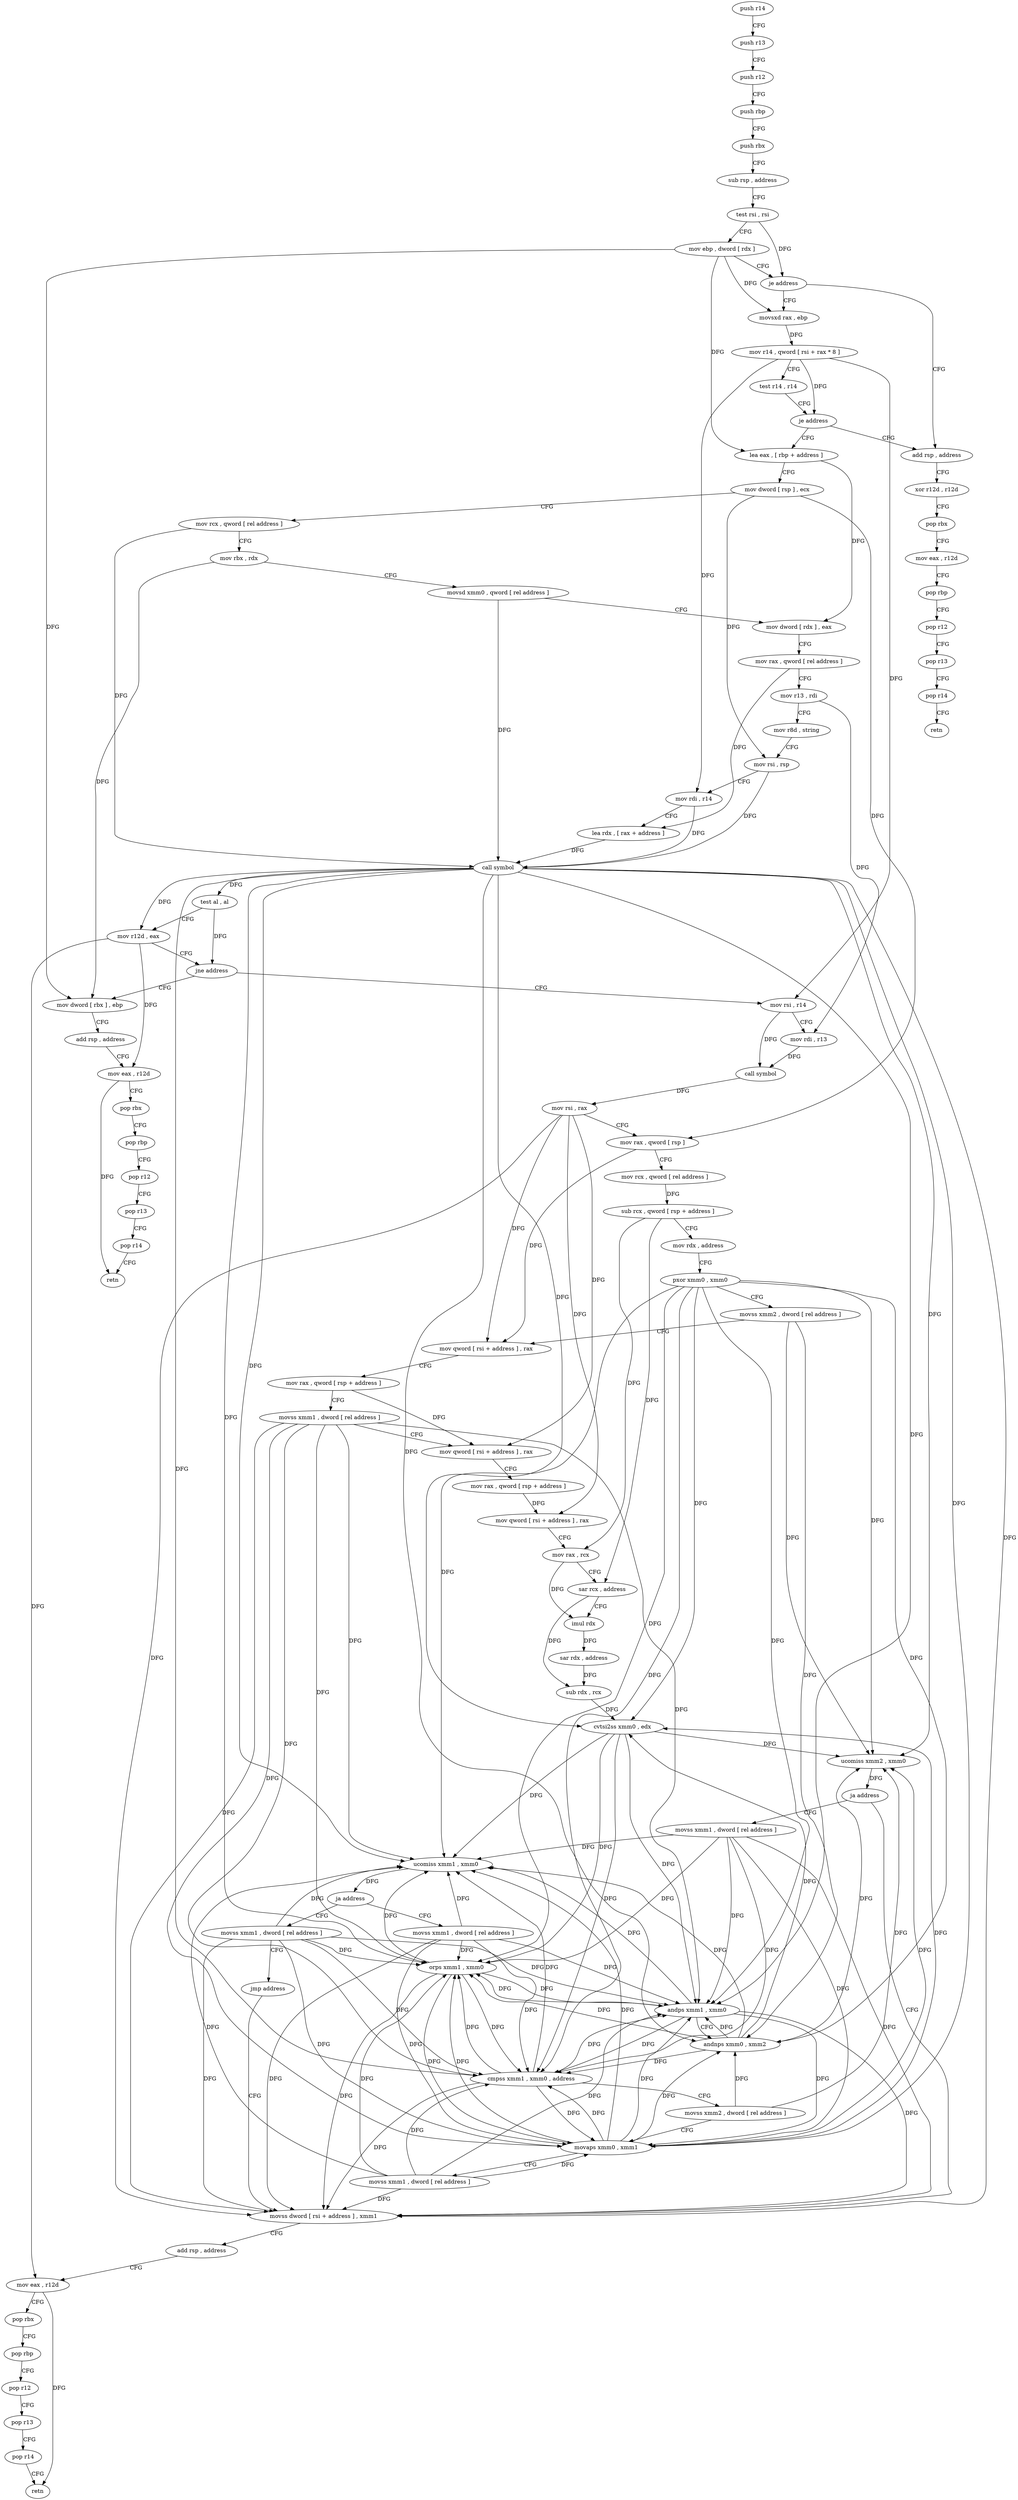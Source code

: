 digraph "func" {
"4256192" [label = "push r14" ]
"4256194" [label = "push r13" ]
"4256196" [label = "push r12" ]
"4256198" [label = "push rbp" ]
"4256199" [label = "push rbx" ]
"4256200" [label = "sub rsp , address" ]
"4256204" [label = "test rsi , rsi" ]
"4256207" [label = "mov ebp , dword [ rdx ]" ]
"4256209" [label = "je address" ]
"4256312" [label = "add rsp , address" ]
"4256211" [label = "movsxd rax , ebp" ]
"4256316" [label = "xor r12d , r12d" ]
"4256319" [label = "pop rbx" ]
"4256320" [label = "mov eax , r12d" ]
"4256323" [label = "pop rbp" ]
"4256324" [label = "pop r12" ]
"4256326" [label = "pop r13" ]
"4256328" [label = "pop r14" ]
"4256330" [label = "retn" ]
"4256214" [label = "mov r14 , qword [ rsi + rax * 8 ]" ]
"4256218" [label = "test r14 , r14" ]
"4256221" [label = "je address" ]
"4256223" [label = "lea eax , [ rbp + address ]" ]
"4256226" [label = "mov dword [ rsp ] , ecx" ]
"4256229" [label = "mov rcx , qword [ rel address ]" ]
"4256236" [label = "mov rbx , rdx" ]
"4256239" [label = "movsd xmm0 , qword [ rel address ]" ]
"4256247" [label = "mov dword [ rdx ] , eax" ]
"4256249" [label = "mov rax , qword [ rel address ]" ]
"4256256" [label = "mov r13 , rdi" ]
"4256259" [label = "mov r8d , string" ]
"4256265" [label = "mov rsi , rsp" ]
"4256268" [label = "mov rdi , r14" ]
"4256271" [label = "lea rdx , [ rax + address ]" ]
"4256278" [label = "call symbol" ]
"4256283" [label = "test al , al" ]
"4256285" [label = "mov r12d , eax" ]
"4256288" [label = "jne address" ]
"4256336" [label = "mov rsi , r14" ]
"4256290" [label = "mov dword [ rbx ] , ebp" ]
"4256339" [label = "mov rdi , r13" ]
"4256342" [label = "call symbol" ]
"4256347" [label = "mov rsi , rax" ]
"4256350" [label = "mov rax , qword [ rsp ]" ]
"4256354" [label = "mov rcx , qword [ rel address ]" ]
"4256361" [label = "sub rcx , qword [ rsp + address ]" ]
"4256366" [label = "mov rdx , address" ]
"4256376" [label = "pxor xmm0 , xmm0" ]
"4256380" [label = "movss xmm2 , dword [ rel address ]" ]
"4256388" [label = "mov qword [ rsi + address ] , rax" ]
"4256392" [label = "mov rax , qword [ rsp + address ]" ]
"4256397" [label = "movss xmm1 , dword [ rel address ]" ]
"4256405" [label = "mov qword [ rsi + address ] , rax" ]
"4256409" [label = "mov rax , qword [ rsp + address ]" ]
"4256414" [label = "mov qword [ rsi + address ] , rax" ]
"4256418" [label = "mov rax , rcx" ]
"4256421" [label = "sar rcx , address" ]
"4256425" [label = "imul rdx" ]
"4256428" [label = "sar rdx , address" ]
"4256432" [label = "sub rdx , rcx" ]
"4256435" [label = "cvtsi2ss xmm0 , edx" ]
"4256439" [label = "ucomiss xmm2 , xmm0" ]
"4256442" [label = "ja address" ]
"4256498" [label = "movss dword [ rsi + address ] , xmm1" ]
"4256444" [label = "movss xmm1 , dword [ rel address ]" ]
"4256292" [label = "add rsp , address" ]
"4256296" [label = "mov eax , r12d" ]
"4256299" [label = "pop rbx" ]
"4256300" [label = "pop rbp" ]
"4256301" [label = "pop r12" ]
"4256303" [label = "pop r13" ]
"4256305" [label = "pop r14" ]
"4256307" [label = "retn" ]
"4256503" [label = "add rsp , address" ]
"4256507" [label = "mov eax , r12d" ]
"4256510" [label = "pop rbx" ]
"4256511" [label = "pop rbp" ]
"4256512" [label = "pop r12" ]
"4256514" [label = "pop r13" ]
"4256516" [label = "pop r14" ]
"4256518" [label = "retn" ]
"4256452" [label = "ucomiss xmm1 , xmm0" ]
"4256455" [label = "ja address" ]
"4256528" [label = "movss xmm1 , dword [ rel address ]" ]
"4256457" [label = "movss xmm1 , dword [ rel address ]" ]
"4256536" [label = "jmp address" ]
"4256465" [label = "cmpss xmm1 , xmm0 , address" ]
"4256470" [label = "movss xmm2 , dword [ rel address ]" ]
"4256478" [label = "movaps xmm0 , xmm1" ]
"4256481" [label = "movss xmm1 , dword [ rel address ]" ]
"4256489" [label = "andps xmm1 , xmm0" ]
"4256492" [label = "andnps xmm0 , xmm2" ]
"4256495" [label = "orps xmm1 , xmm0" ]
"4256192" -> "4256194" [ label = "CFG" ]
"4256194" -> "4256196" [ label = "CFG" ]
"4256196" -> "4256198" [ label = "CFG" ]
"4256198" -> "4256199" [ label = "CFG" ]
"4256199" -> "4256200" [ label = "CFG" ]
"4256200" -> "4256204" [ label = "CFG" ]
"4256204" -> "4256207" [ label = "CFG" ]
"4256204" -> "4256209" [ label = "DFG" ]
"4256207" -> "4256209" [ label = "CFG" ]
"4256207" -> "4256211" [ label = "DFG" ]
"4256207" -> "4256223" [ label = "DFG" ]
"4256207" -> "4256290" [ label = "DFG" ]
"4256209" -> "4256312" [ label = "CFG" ]
"4256209" -> "4256211" [ label = "CFG" ]
"4256312" -> "4256316" [ label = "CFG" ]
"4256211" -> "4256214" [ label = "DFG" ]
"4256316" -> "4256319" [ label = "CFG" ]
"4256319" -> "4256320" [ label = "CFG" ]
"4256320" -> "4256323" [ label = "CFG" ]
"4256323" -> "4256324" [ label = "CFG" ]
"4256324" -> "4256326" [ label = "CFG" ]
"4256326" -> "4256328" [ label = "CFG" ]
"4256328" -> "4256330" [ label = "CFG" ]
"4256214" -> "4256218" [ label = "CFG" ]
"4256214" -> "4256221" [ label = "DFG" ]
"4256214" -> "4256268" [ label = "DFG" ]
"4256214" -> "4256336" [ label = "DFG" ]
"4256218" -> "4256221" [ label = "CFG" ]
"4256221" -> "4256312" [ label = "CFG" ]
"4256221" -> "4256223" [ label = "CFG" ]
"4256223" -> "4256226" [ label = "CFG" ]
"4256223" -> "4256247" [ label = "DFG" ]
"4256226" -> "4256229" [ label = "CFG" ]
"4256226" -> "4256350" [ label = "DFG" ]
"4256226" -> "4256265" [ label = "DFG" ]
"4256229" -> "4256236" [ label = "CFG" ]
"4256229" -> "4256278" [ label = "DFG" ]
"4256236" -> "4256239" [ label = "CFG" ]
"4256236" -> "4256290" [ label = "DFG" ]
"4256239" -> "4256247" [ label = "CFG" ]
"4256239" -> "4256278" [ label = "DFG" ]
"4256247" -> "4256249" [ label = "CFG" ]
"4256249" -> "4256256" [ label = "CFG" ]
"4256249" -> "4256271" [ label = "DFG" ]
"4256256" -> "4256259" [ label = "CFG" ]
"4256256" -> "4256339" [ label = "DFG" ]
"4256259" -> "4256265" [ label = "CFG" ]
"4256265" -> "4256268" [ label = "CFG" ]
"4256265" -> "4256278" [ label = "DFG" ]
"4256268" -> "4256271" [ label = "CFG" ]
"4256268" -> "4256278" [ label = "DFG" ]
"4256271" -> "4256278" [ label = "DFG" ]
"4256278" -> "4256283" [ label = "DFG" ]
"4256278" -> "4256285" [ label = "DFG" ]
"4256278" -> "4256435" [ label = "DFG" ]
"4256278" -> "4256439" [ label = "DFG" ]
"4256278" -> "4256452" [ label = "DFG" ]
"4256278" -> "4256465" [ label = "DFG" ]
"4256278" -> "4256489" [ label = "DFG" ]
"4256278" -> "4256492" [ label = "DFG" ]
"4256278" -> "4256495" [ label = "DFG" ]
"4256278" -> "4256498" [ label = "DFG" ]
"4256278" -> "4256478" [ label = "DFG" ]
"4256283" -> "4256285" [ label = "CFG" ]
"4256283" -> "4256288" [ label = "DFG" ]
"4256285" -> "4256288" [ label = "CFG" ]
"4256285" -> "4256296" [ label = "DFG" ]
"4256285" -> "4256507" [ label = "DFG" ]
"4256288" -> "4256336" [ label = "CFG" ]
"4256288" -> "4256290" [ label = "CFG" ]
"4256336" -> "4256339" [ label = "CFG" ]
"4256336" -> "4256342" [ label = "DFG" ]
"4256290" -> "4256292" [ label = "CFG" ]
"4256339" -> "4256342" [ label = "DFG" ]
"4256342" -> "4256347" [ label = "DFG" ]
"4256347" -> "4256350" [ label = "CFG" ]
"4256347" -> "4256388" [ label = "DFG" ]
"4256347" -> "4256405" [ label = "DFG" ]
"4256347" -> "4256414" [ label = "DFG" ]
"4256347" -> "4256498" [ label = "DFG" ]
"4256350" -> "4256354" [ label = "CFG" ]
"4256350" -> "4256388" [ label = "DFG" ]
"4256354" -> "4256361" [ label = "DFG" ]
"4256361" -> "4256366" [ label = "CFG" ]
"4256361" -> "4256418" [ label = "DFG" ]
"4256361" -> "4256421" [ label = "DFG" ]
"4256366" -> "4256376" [ label = "CFG" ]
"4256376" -> "4256380" [ label = "CFG" ]
"4256376" -> "4256435" [ label = "DFG" ]
"4256376" -> "4256439" [ label = "DFG" ]
"4256376" -> "4256452" [ label = "DFG" ]
"4256376" -> "4256465" [ label = "DFG" ]
"4256376" -> "4256489" [ label = "DFG" ]
"4256376" -> "4256492" [ label = "DFG" ]
"4256376" -> "4256495" [ label = "DFG" ]
"4256380" -> "4256388" [ label = "CFG" ]
"4256380" -> "4256439" [ label = "DFG" ]
"4256380" -> "4256492" [ label = "DFG" ]
"4256388" -> "4256392" [ label = "CFG" ]
"4256392" -> "4256397" [ label = "CFG" ]
"4256392" -> "4256405" [ label = "DFG" ]
"4256397" -> "4256405" [ label = "CFG" ]
"4256397" -> "4256498" [ label = "DFG" ]
"4256397" -> "4256452" [ label = "DFG" ]
"4256397" -> "4256465" [ label = "DFG" ]
"4256397" -> "4256478" [ label = "DFG" ]
"4256397" -> "4256489" [ label = "DFG" ]
"4256397" -> "4256495" [ label = "DFG" ]
"4256405" -> "4256409" [ label = "CFG" ]
"4256409" -> "4256414" [ label = "DFG" ]
"4256414" -> "4256418" [ label = "CFG" ]
"4256418" -> "4256421" [ label = "CFG" ]
"4256418" -> "4256425" [ label = "DFG" ]
"4256421" -> "4256425" [ label = "CFG" ]
"4256421" -> "4256432" [ label = "DFG" ]
"4256425" -> "4256428" [ label = "DFG" ]
"4256428" -> "4256432" [ label = "DFG" ]
"4256432" -> "4256435" [ label = "DFG" ]
"4256435" -> "4256439" [ label = "DFG" ]
"4256435" -> "4256452" [ label = "DFG" ]
"4256435" -> "4256465" [ label = "DFG" ]
"4256435" -> "4256489" [ label = "DFG" ]
"4256435" -> "4256495" [ label = "DFG" ]
"4256439" -> "4256442" [ label = "DFG" ]
"4256442" -> "4256498" [ label = "CFG" ]
"4256442" -> "4256444" [ label = "CFG" ]
"4256498" -> "4256503" [ label = "CFG" ]
"4256444" -> "4256452" [ label = "DFG" ]
"4256444" -> "4256498" [ label = "DFG" ]
"4256444" -> "4256465" [ label = "DFG" ]
"4256444" -> "4256478" [ label = "DFG" ]
"4256444" -> "4256489" [ label = "DFG" ]
"4256444" -> "4256495" [ label = "DFG" ]
"4256292" -> "4256296" [ label = "CFG" ]
"4256296" -> "4256299" [ label = "CFG" ]
"4256296" -> "4256307" [ label = "DFG" ]
"4256299" -> "4256300" [ label = "CFG" ]
"4256300" -> "4256301" [ label = "CFG" ]
"4256301" -> "4256303" [ label = "CFG" ]
"4256303" -> "4256305" [ label = "CFG" ]
"4256305" -> "4256307" [ label = "CFG" ]
"4256503" -> "4256507" [ label = "CFG" ]
"4256507" -> "4256510" [ label = "CFG" ]
"4256507" -> "4256518" [ label = "DFG" ]
"4256510" -> "4256511" [ label = "CFG" ]
"4256511" -> "4256512" [ label = "CFG" ]
"4256512" -> "4256514" [ label = "CFG" ]
"4256514" -> "4256516" [ label = "CFG" ]
"4256516" -> "4256518" [ label = "CFG" ]
"4256452" -> "4256455" [ label = "DFG" ]
"4256455" -> "4256528" [ label = "CFG" ]
"4256455" -> "4256457" [ label = "CFG" ]
"4256528" -> "4256536" [ label = "CFG" ]
"4256528" -> "4256498" [ label = "DFG" ]
"4256528" -> "4256452" [ label = "DFG" ]
"4256528" -> "4256465" [ label = "DFG" ]
"4256528" -> "4256478" [ label = "DFG" ]
"4256528" -> "4256489" [ label = "DFG" ]
"4256528" -> "4256495" [ label = "DFG" ]
"4256457" -> "4256465" [ label = "DFG" ]
"4256457" -> "4256498" [ label = "DFG" ]
"4256457" -> "4256452" [ label = "DFG" ]
"4256457" -> "4256478" [ label = "DFG" ]
"4256457" -> "4256489" [ label = "DFG" ]
"4256457" -> "4256495" [ label = "DFG" ]
"4256536" -> "4256498" [ label = "CFG" ]
"4256465" -> "4256470" [ label = "CFG" ]
"4256465" -> "4256498" [ label = "DFG" ]
"4256465" -> "4256452" [ label = "DFG" ]
"4256465" -> "4256478" [ label = "DFG" ]
"4256465" -> "4256489" [ label = "DFG" ]
"4256465" -> "4256495" [ label = "DFG" ]
"4256470" -> "4256478" [ label = "CFG" ]
"4256470" -> "4256439" [ label = "DFG" ]
"4256470" -> "4256492" [ label = "DFG" ]
"4256478" -> "4256481" [ label = "CFG" ]
"4256478" -> "4256439" [ label = "DFG" ]
"4256478" -> "4256452" [ label = "DFG" ]
"4256478" -> "4256465" [ label = "DFG" ]
"4256478" -> "4256435" [ label = "DFG" ]
"4256478" -> "4256489" [ label = "DFG" ]
"4256478" -> "4256492" [ label = "DFG" ]
"4256478" -> "4256495" [ label = "DFG" ]
"4256481" -> "4256489" [ label = "DFG" ]
"4256481" -> "4256498" [ label = "DFG" ]
"4256481" -> "4256478" [ label = "DFG" ]
"4256481" -> "4256452" [ label = "DFG" ]
"4256481" -> "4256465" [ label = "DFG" ]
"4256481" -> "4256495" [ label = "DFG" ]
"4256489" -> "4256492" [ label = "CFG" ]
"4256489" -> "4256498" [ label = "DFG" ]
"4256489" -> "4256478" [ label = "DFG" ]
"4256489" -> "4256452" [ label = "DFG" ]
"4256489" -> "4256465" [ label = "DFG" ]
"4256489" -> "4256495" [ label = "DFG" ]
"4256492" -> "4256495" [ label = "DFG" ]
"4256492" -> "4256439" [ label = "DFG" ]
"4256492" -> "4256452" [ label = "DFG" ]
"4256492" -> "4256465" [ label = "DFG" ]
"4256492" -> "4256489" [ label = "DFG" ]
"4256492" -> "4256435" [ label = "DFG" ]
"4256495" -> "4256498" [ label = "DFG" ]
"4256495" -> "4256478" [ label = "DFG" ]
"4256495" -> "4256452" [ label = "DFG" ]
"4256495" -> "4256465" [ label = "DFG" ]
"4256495" -> "4256489" [ label = "DFG" ]
}
